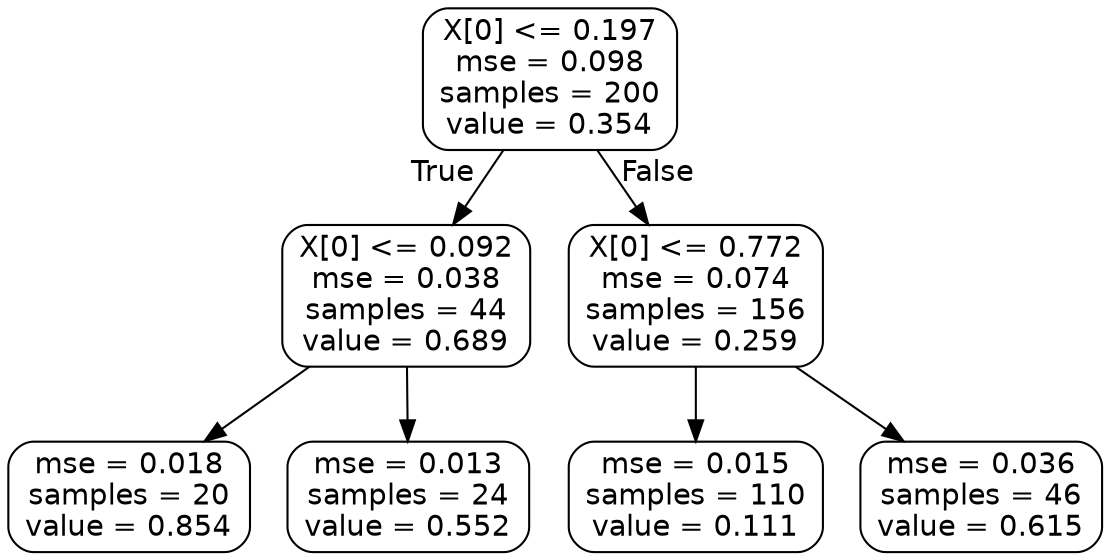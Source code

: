 digraph Tree {
node [shape=box, style="rounded", color="black", fontname=helvetica] ;
edge [fontname=helvetica] ;
0 [label="X[0] <= 0.197\nmse = 0.098\nsamples = 200\nvalue = 0.354"] ;
1 [label="X[0] <= 0.092\nmse = 0.038\nsamples = 44\nvalue = 0.689"] ;
0 -> 1 [labeldistance=2.5, labelangle=45, headlabel="True"] ;
2 [label="mse = 0.018\nsamples = 20\nvalue = 0.854"] ;
1 -> 2 ;
3 [label="mse = 0.013\nsamples = 24\nvalue = 0.552"] ;
1 -> 3 ;
4 [label="X[0] <= 0.772\nmse = 0.074\nsamples = 156\nvalue = 0.259"] ;
0 -> 4 [labeldistance=2.5, labelangle=-45, headlabel="False"] ;
5 [label="mse = 0.015\nsamples = 110\nvalue = 0.111"] ;
4 -> 5 ;
6 [label="mse = 0.036\nsamples = 46\nvalue = 0.615"] ;
4 -> 6 ;
}